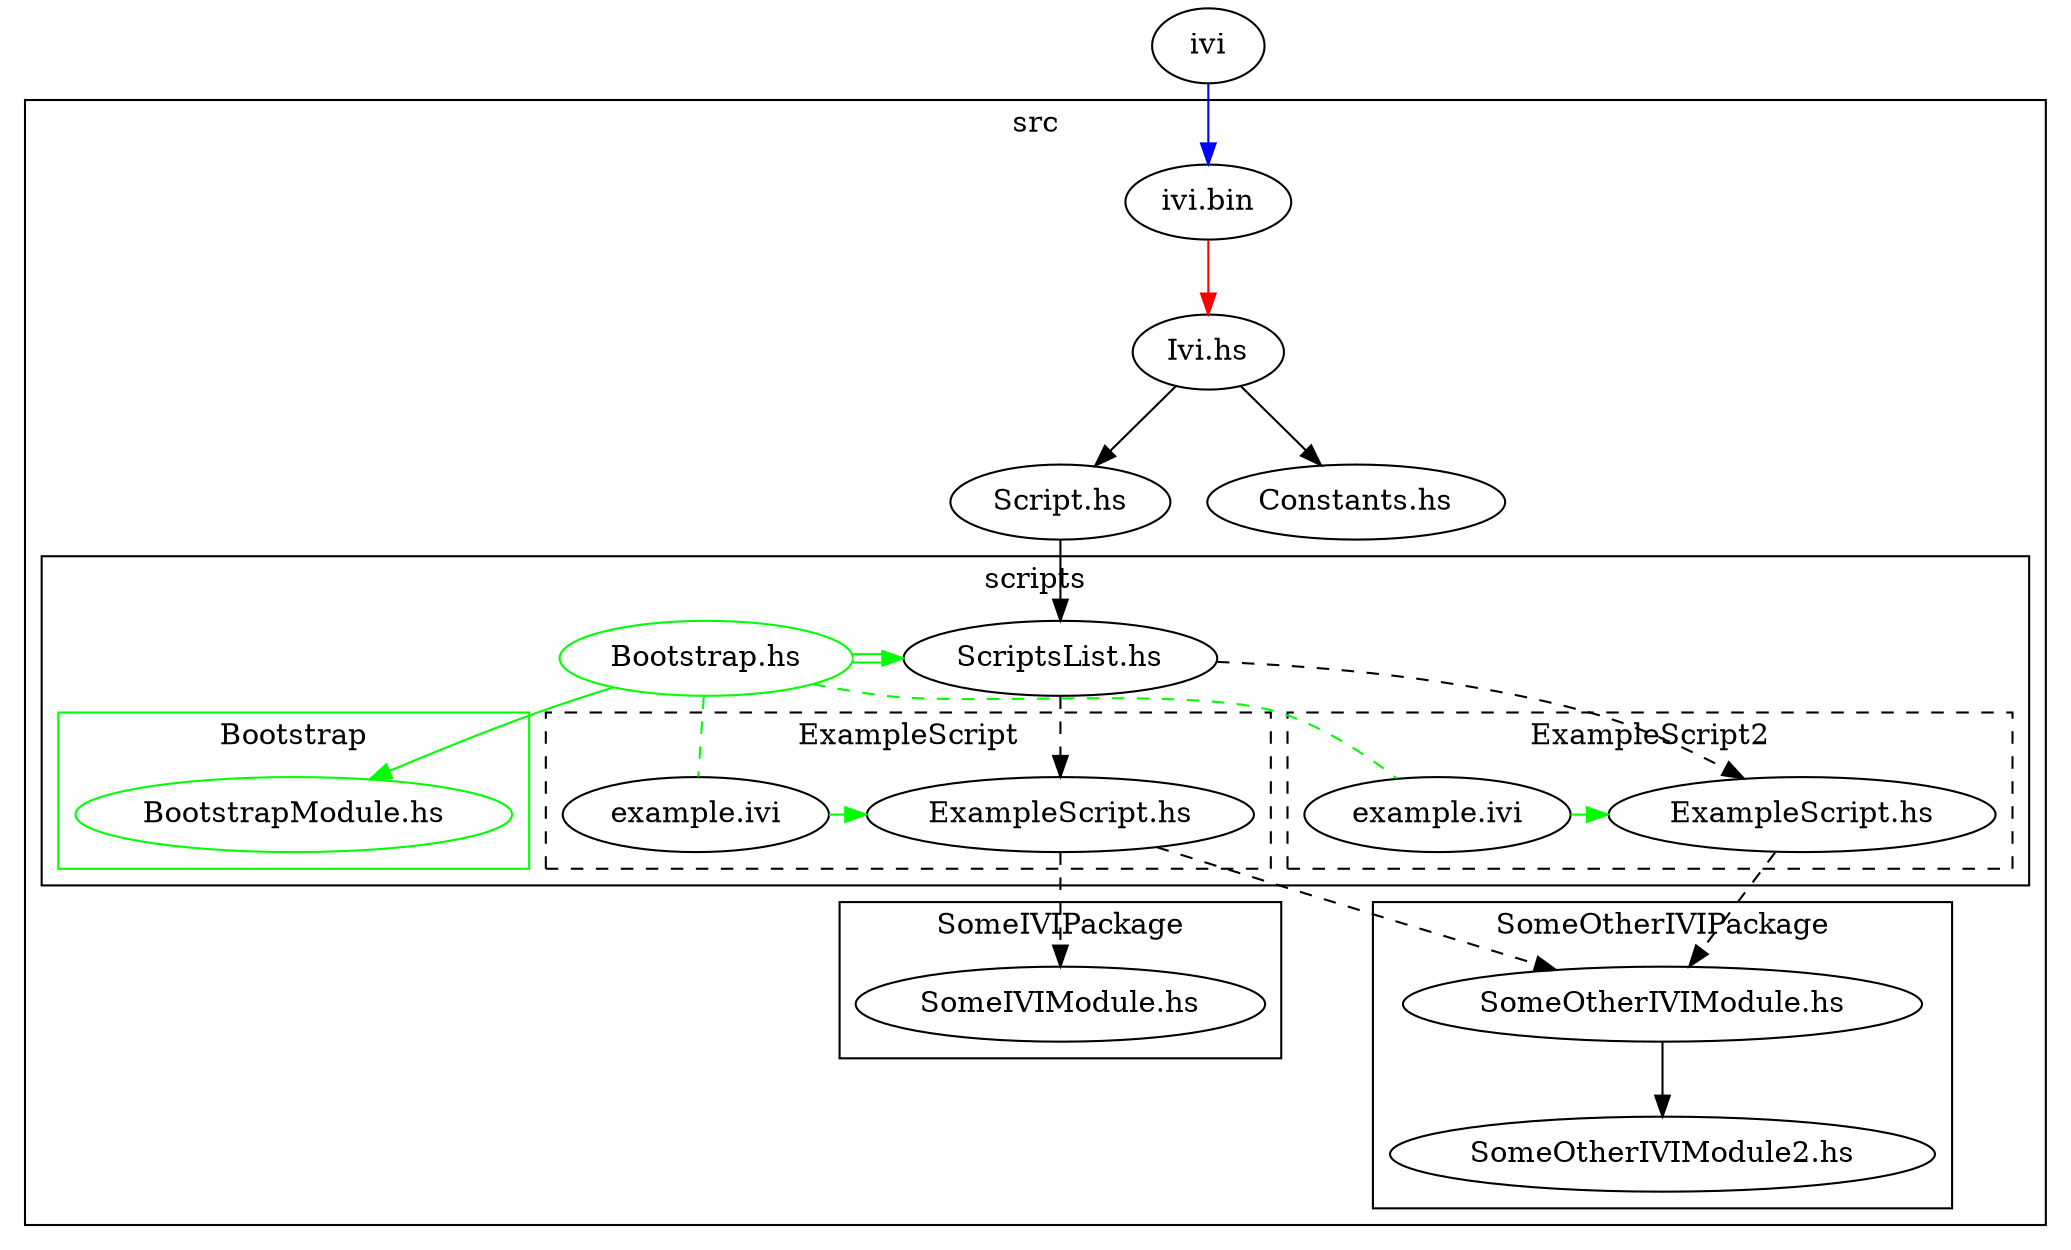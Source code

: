digraph G {
    ivilink [label="ivi"];

    subgraph cluster_src {
        label = "src";
        
        ivibin [label="ivi.bin"];
        
        ivihs [label="Ivi.hs"];
        scripths [label="Script.hs"];
        constantshs [label="Constants.hs"];

        {rank=same scripths constantshs};

        ivihs -> scripths;
        ivihs -> constantshs;

        subgraph cluster_src_scripts {
            label = "scripts";
            scriptslisths [label="ScriptsList.hs"];

            bootstraphs [label="Bootstrap.hs", color="green"];
            bootstraphs -> scriptslisths [color="green:white:green"];           

            {rank=same bootstraphs scriptslisths};

            subgraph cluster_scr_scripts_bootstrap {
                label = "Bootstrap";
                color = "green";
            
                bootstrapmodulehs [label="BootstrapModule.hs",color="green"];
            }
            bootstraphs -> bootstrapmodulehs[color="green"];

            subgraph cluster_src_scripts_examplescript {
                label = "ExampleScript";
                style = "dashed";
                
                examplescripths [label="ExampleScript.hs"];
                ivifile [label="example.ivi"];
                ivifile -> examplescripths [color="green",style="double"];
                {rank=same ivifile examplescripths};
            }
            
            subgraph cluster_src_scripts_examplescript2 {
                label = "ExampleScript2";
                style = "dashed";
                
                examplescript2hs [label="ExampleScript.hs"];
                ivifile2 [label="example.ivi"];
                ivifile2 -> examplescript2hs [color="green"];
                {rank=same ivifile2 examplescript2hs};
            }
            scriptslisths -> examplescripths [style="dashed"];
            scriptslisths -> examplescript2hs [style="dashed"];

            
            bootstraphs -> ivifile [color="green",arrowhead ="none",style="dashed"];
            bootstraphs -> ivifile2 [color="green",arrowhead ="none",style="dashed"];

        }
        

        scripths -> scriptslisths;
    
        subgraph cluster_src_ivipackage {
            label = "SomeIVIPackage";
            ivimodule [label="SomeIVIModule.hs"];
        }
        subgraph cluster_src_otherivipackage {
            label = "SomeOtherIVIPackage";
            otherivimodule [label="SomeOtherIVIModule.hs"];
            otherivimodule2 [label="SomeOtherIVIModule2.hs"];
            otherivimodule -> otherivimodule2;
        }
    }
    examplescripths -> ivimodule [style="dashed"];
    examplescripths -> otherivimodule [style="dashed"];
    examplescript2hs -> otherivimodule [style="dashed"];
    ivilink ->ivibin [color="blue"];
    ivibin -> ivihs [color="red"];
}
